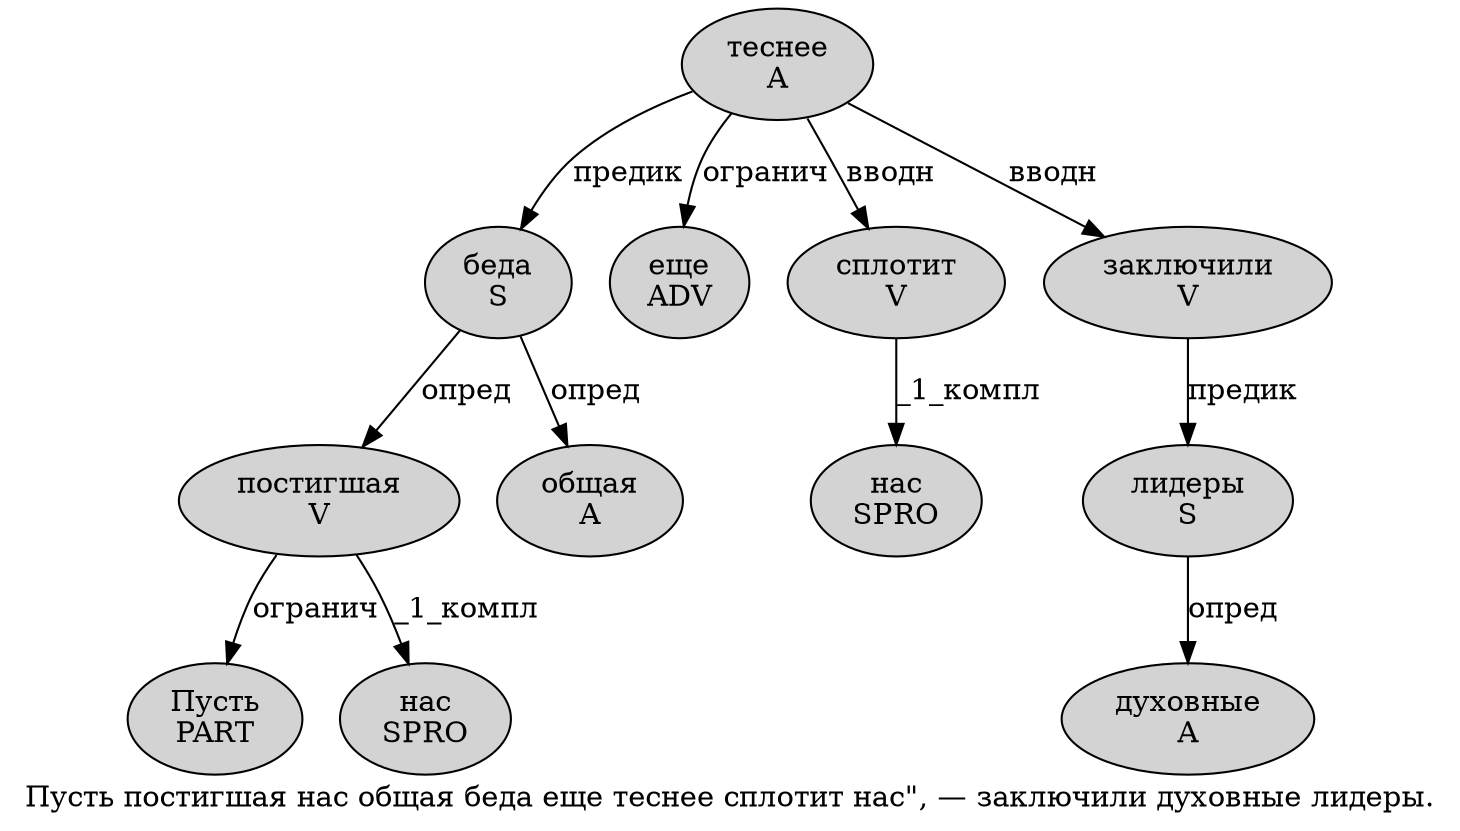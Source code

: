 digraph SENTENCE_368 {
	graph [label="Пусть постигшая нас общая беда еще теснее сплотит нас\", — заключили духовные лидеры."]
	node [style=filled]
		0 [label="Пусть
PART" color="" fillcolor=lightgray penwidth=1 shape=ellipse]
		1 [label="постигшая
V" color="" fillcolor=lightgray penwidth=1 shape=ellipse]
		2 [label="нас
SPRO" color="" fillcolor=lightgray penwidth=1 shape=ellipse]
		3 [label="общая
A" color="" fillcolor=lightgray penwidth=1 shape=ellipse]
		4 [label="беда
S" color="" fillcolor=lightgray penwidth=1 shape=ellipse]
		5 [label="еще
ADV" color="" fillcolor=lightgray penwidth=1 shape=ellipse]
		6 [label="теснее
A" color="" fillcolor=lightgray penwidth=1 shape=ellipse]
		7 [label="сплотит
V" color="" fillcolor=lightgray penwidth=1 shape=ellipse]
		8 [label="нас
SPRO" color="" fillcolor=lightgray penwidth=1 shape=ellipse]
		12 [label="заключили
V" color="" fillcolor=lightgray penwidth=1 shape=ellipse]
		13 [label="духовные
A" color="" fillcolor=lightgray penwidth=1 shape=ellipse]
		14 [label="лидеры
S" color="" fillcolor=lightgray penwidth=1 shape=ellipse]
			7 -> 8 [label="_1_компл"]
			4 -> 1 [label="опред"]
			4 -> 3 [label="опред"]
			14 -> 13 [label="опред"]
			12 -> 14 [label="предик"]
			6 -> 4 [label="предик"]
			6 -> 5 [label="огранич"]
			6 -> 7 [label="вводн"]
			6 -> 12 [label="вводн"]
			1 -> 0 [label="огранич"]
			1 -> 2 [label="_1_компл"]
}
